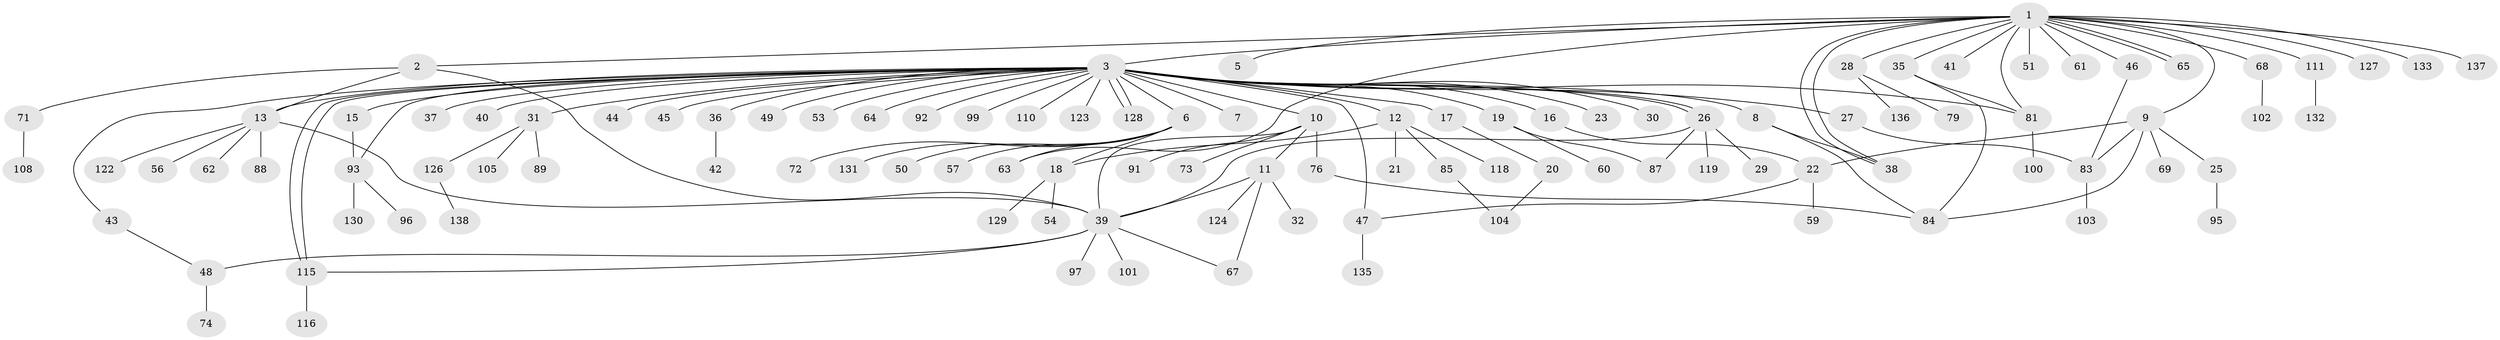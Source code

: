 // Generated by graph-tools (version 1.1) at 2025/51/02/27/25 19:51:57]
// undirected, 108 vertices, 135 edges
graph export_dot {
graph [start="1"]
  node [color=gray90,style=filled];
  1 [super="+80"];
  2 [super="+113"];
  3 [super="+4"];
  5;
  6 [super="+70"];
  7;
  8;
  9 [super="+58"];
  10 [super="+106"];
  11 [super="+14"];
  12 [super="+24"];
  13 [super="+33"];
  15 [super="+75"];
  16 [super="+55"];
  17 [super="+94"];
  18;
  19 [super="+82"];
  20;
  21 [super="+134"];
  22 [super="+117"];
  23;
  25 [super="+34"];
  26 [super="+90"];
  27;
  28 [super="+78"];
  29;
  30 [super="+114"];
  31 [super="+52"];
  32;
  35 [super="+77"];
  36;
  37;
  38 [super="+98"];
  39;
  40;
  41;
  42;
  43 [super="+109"];
  44;
  45 [super="+112"];
  46;
  47 [super="+139"];
  48 [super="+66"];
  49;
  50;
  51;
  53;
  54;
  56;
  57;
  59;
  60;
  61;
  62;
  63;
  64;
  65;
  67;
  68;
  69;
  71;
  72;
  73;
  74;
  76 [super="+121"];
  79;
  81;
  83 [super="+86"];
  84;
  85;
  87;
  88;
  89;
  91 [super="+120"];
  92;
  93 [super="+107"];
  95;
  96;
  97;
  99;
  100;
  101;
  102;
  103;
  104;
  105;
  108;
  110;
  111;
  115 [super="+125"];
  116;
  118;
  119;
  122;
  123;
  124;
  126;
  127;
  128;
  129;
  130;
  131;
  132;
  133;
  135;
  136;
  137;
  138;
  1 -- 2;
  1 -- 3;
  1 -- 5;
  1 -- 9;
  1 -- 28;
  1 -- 35;
  1 -- 38;
  1 -- 38;
  1 -- 41;
  1 -- 46;
  1 -- 51;
  1 -- 61;
  1 -- 63;
  1 -- 65;
  1 -- 65;
  1 -- 68;
  1 -- 81;
  1 -- 111;
  1 -- 127;
  1 -- 133;
  1 -- 137;
  2 -- 13;
  2 -- 39;
  2 -- 71;
  3 -- 6;
  3 -- 7;
  3 -- 8;
  3 -- 12;
  3 -- 16;
  3 -- 23;
  3 -- 26;
  3 -- 26;
  3 -- 27;
  3 -- 30;
  3 -- 31;
  3 -- 37;
  3 -- 40;
  3 -- 43;
  3 -- 44;
  3 -- 47;
  3 -- 49;
  3 -- 81 [weight=2];
  3 -- 92;
  3 -- 93;
  3 -- 99;
  3 -- 115;
  3 -- 115;
  3 -- 123;
  3 -- 128;
  3 -- 128;
  3 -- 64;
  3 -- 36;
  3 -- 10;
  3 -- 45;
  3 -- 110;
  3 -- 15;
  3 -- 17;
  3 -- 19;
  3 -- 53;
  3 -- 13;
  6 -- 18;
  6 -- 50;
  6 -- 57;
  6 -- 63;
  6 -- 72;
  6 -- 131;
  8 -- 38;
  8 -- 84;
  9 -- 22;
  9 -- 25;
  9 -- 69;
  9 -- 83;
  9 -- 84;
  10 -- 11;
  10 -- 39;
  10 -- 73;
  10 -- 76;
  10 -- 91;
  11 -- 32;
  11 -- 39;
  11 -- 67;
  11 -- 124;
  12 -- 18;
  12 -- 21;
  12 -- 118;
  12 -- 85;
  13 -- 39;
  13 -- 56;
  13 -- 62;
  13 -- 88;
  13 -- 122;
  15 -- 93;
  16 -- 22;
  17 -- 20;
  18 -- 54;
  18 -- 129;
  19 -- 60;
  19 -- 87;
  20 -- 104;
  22 -- 47;
  22 -- 59;
  25 -- 95;
  26 -- 29;
  26 -- 39;
  26 -- 119;
  26 -- 87;
  27 -- 83;
  28 -- 79;
  28 -- 136;
  31 -- 89;
  31 -- 126;
  31 -- 105;
  35 -- 81;
  35 -- 84;
  36 -- 42;
  39 -- 48;
  39 -- 67;
  39 -- 97;
  39 -- 101;
  39 -- 115;
  43 -- 48;
  46 -- 83;
  47 -- 135;
  48 -- 74;
  68 -- 102;
  71 -- 108;
  76 -- 84;
  81 -- 100;
  83 -- 103;
  85 -- 104;
  93 -- 96;
  93 -- 130;
  111 -- 132;
  115 -- 116;
  126 -- 138;
}
